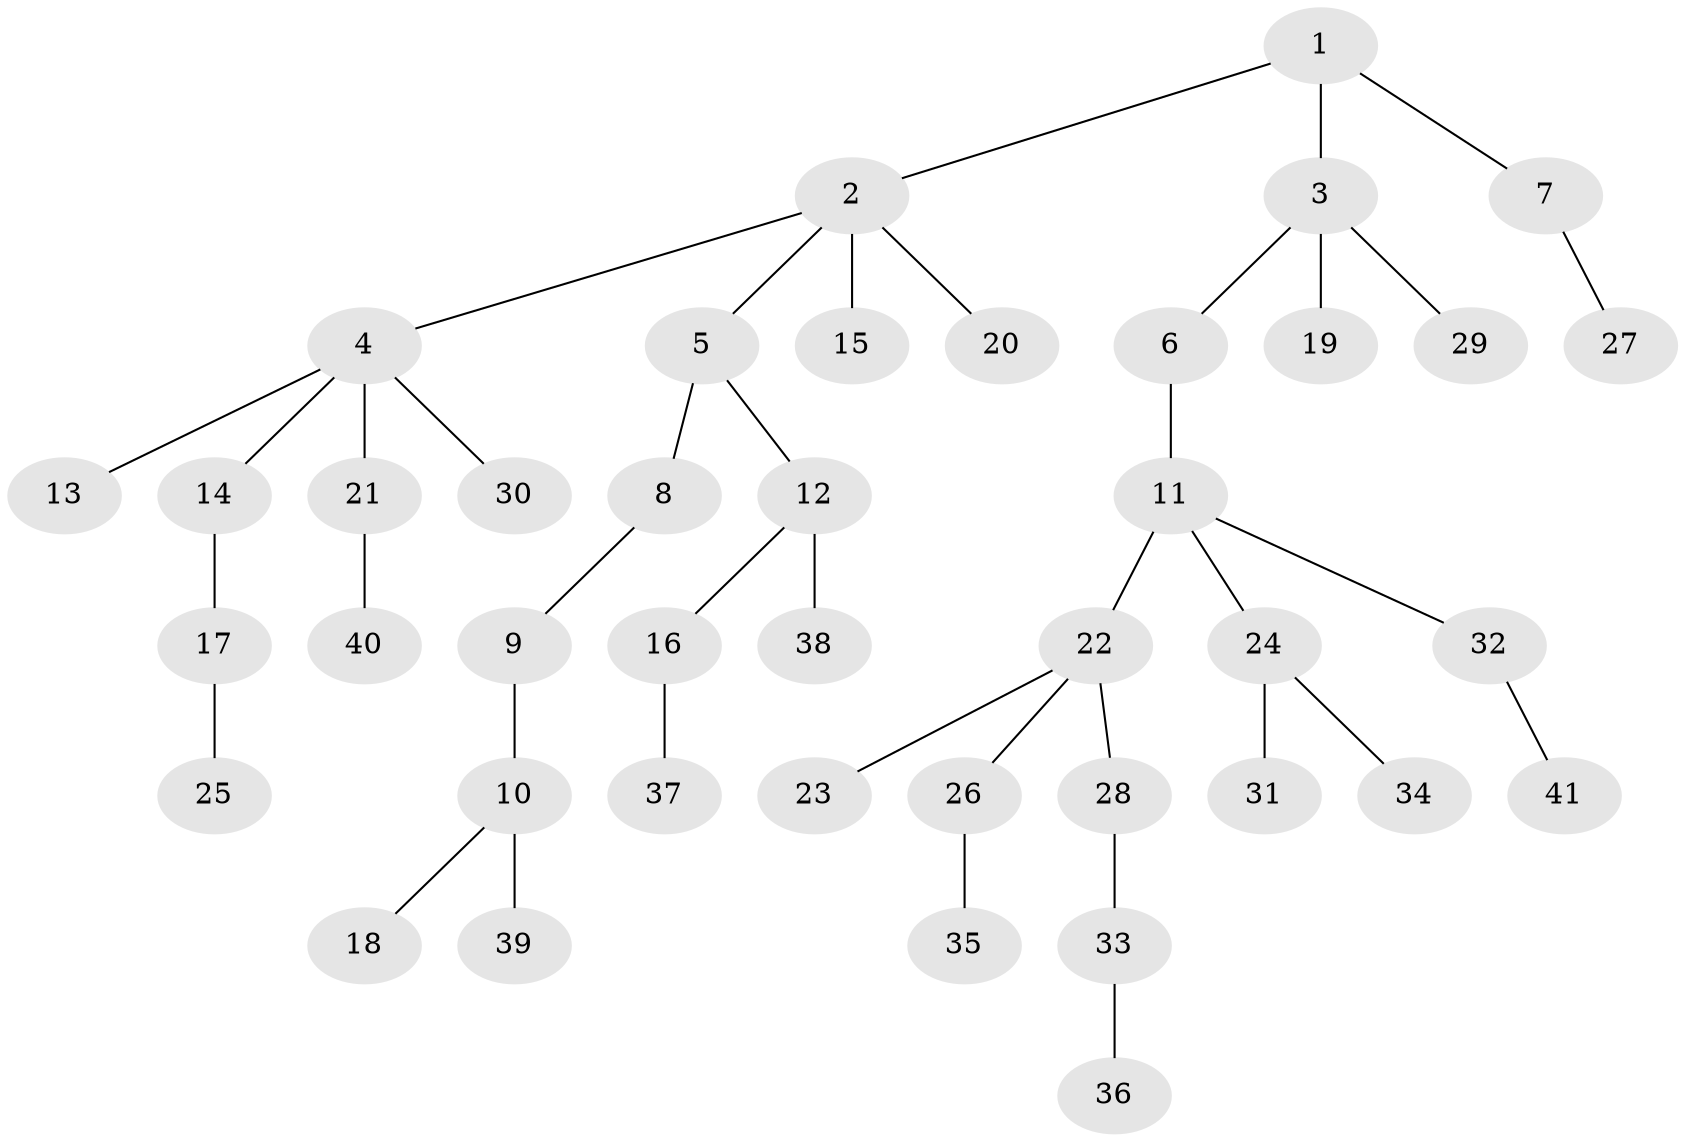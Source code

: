 // original degree distribution, {4: 0.02531645569620253, 7: 0.02531645569620253, 5: 0.05063291139240506, 1: 0.5443037974683544, 6: 0.012658227848101266, 2: 0.20253164556962025, 3: 0.13924050632911392}
// Generated by graph-tools (version 1.1) at 2025/36/03/09/25 02:36:44]
// undirected, 41 vertices, 40 edges
graph export_dot {
graph [start="1"]
  node [color=gray90,style=filled];
  1;
  2;
  3;
  4;
  5;
  6;
  7;
  8;
  9;
  10;
  11;
  12;
  13;
  14;
  15;
  16;
  17;
  18;
  19;
  20;
  21;
  22;
  23;
  24;
  25;
  26;
  27;
  28;
  29;
  30;
  31;
  32;
  33;
  34;
  35;
  36;
  37;
  38;
  39;
  40;
  41;
  1 -- 2 [weight=1.0];
  1 -- 3 [weight=1.0];
  1 -- 7 [weight=1.0];
  2 -- 4 [weight=1.0];
  2 -- 5 [weight=1.0];
  2 -- 15 [weight=2.0];
  2 -- 20 [weight=1.0];
  3 -- 6 [weight=1.0];
  3 -- 19 [weight=1.0];
  3 -- 29 [weight=1.0];
  4 -- 13 [weight=1.0];
  4 -- 14 [weight=1.0];
  4 -- 21 [weight=1.0];
  4 -- 30 [weight=1.0];
  5 -- 8 [weight=1.0];
  5 -- 12 [weight=1.0];
  6 -- 11 [weight=3.0];
  7 -- 27 [weight=1.0];
  8 -- 9 [weight=1.0];
  9 -- 10 [weight=1.0];
  10 -- 18 [weight=1.0];
  10 -- 39 [weight=2.0];
  11 -- 22 [weight=1.0];
  11 -- 24 [weight=1.0];
  11 -- 32 [weight=1.0];
  12 -- 16 [weight=1.0];
  12 -- 38 [weight=2.0];
  14 -- 17 [weight=1.0];
  16 -- 37 [weight=1.0];
  17 -- 25 [weight=1.0];
  21 -- 40 [weight=1.0];
  22 -- 23 [weight=1.0];
  22 -- 26 [weight=1.0];
  22 -- 28 [weight=1.0];
  24 -- 31 [weight=2.0];
  24 -- 34 [weight=1.0];
  26 -- 35 [weight=1.0];
  28 -- 33 [weight=1.0];
  32 -- 41 [weight=1.0];
  33 -- 36 [weight=1.0];
}
